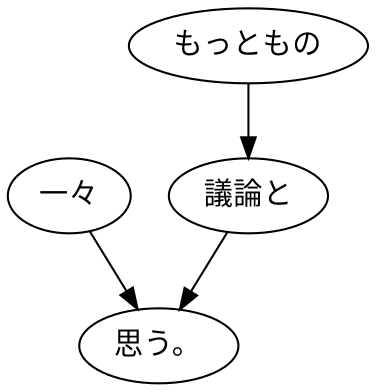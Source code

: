 digraph graph109 {
	node0 [label="一々"];
	node1 [label="もっともの"];
	node2 [label="議論と"];
	node3 [label="思う。"];
	node0 -> node3;
	node1 -> node2;
	node2 -> node3;
}
